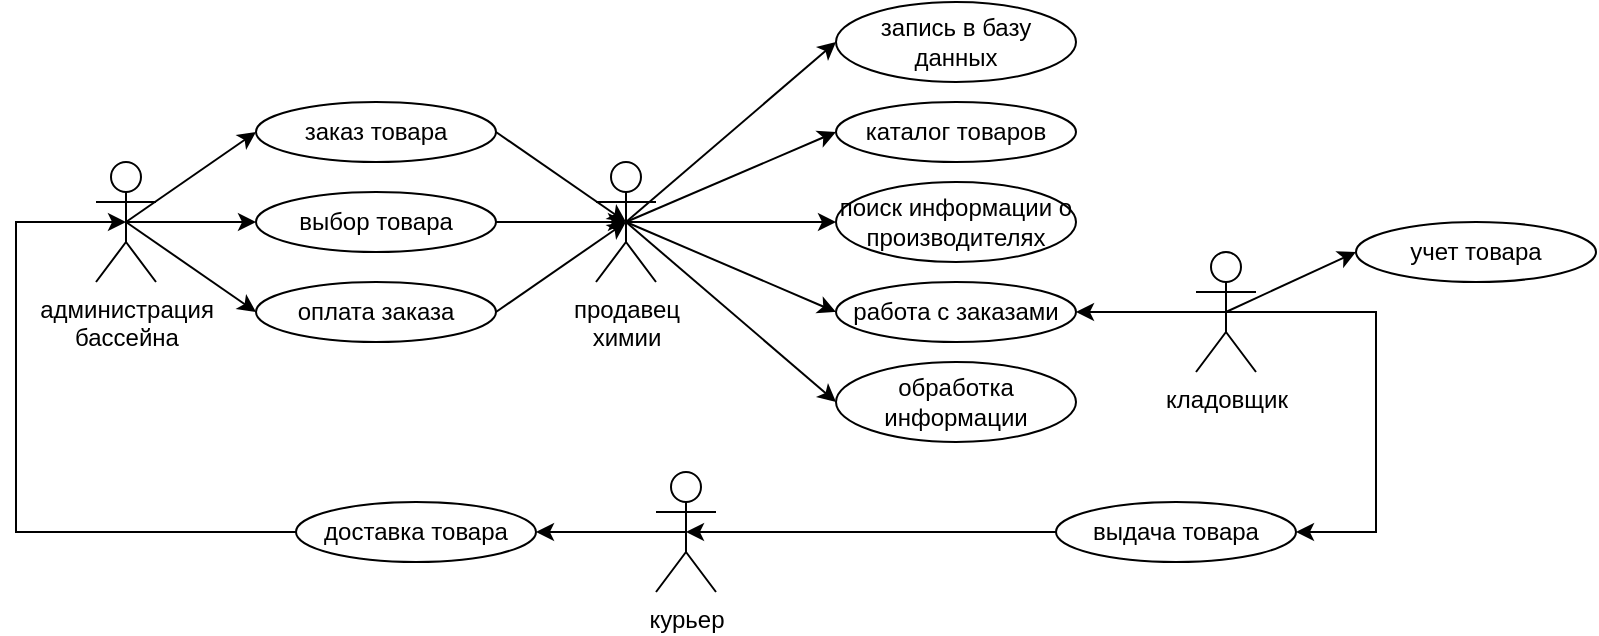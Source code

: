 <mxfile version="22.1.1" type="device">
  <diagram name="Страница — 1" id="0EOr3A-fzZXvAcdnVkre">
    <mxGraphModel dx="1635" dy="319" grid="1" gridSize="10" guides="1" tooltips="1" connect="1" arrows="1" fold="1" page="1" pageScale="1" pageWidth="827" pageHeight="1169" math="0" shadow="0">
      <root>
        <mxCell id="0" />
        <mxCell id="1" parent="0" />
        <mxCell id="yl6gZf291TgCJFR4R1FM-2" value="администрация&lt;br&gt;бассейна" style="shape=umlActor;verticalLabelPosition=bottom;verticalAlign=top;html=1;" vertex="1" parent="1">
          <mxGeometry x="40" y="140" width="30" height="60" as="geometry" />
        </mxCell>
        <mxCell id="yl6gZf291TgCJFR4R1FM-3" value="продавец&lt;br&gt;химии" style="shape=umlActor;verticalLabelPosition=bottom;verticalAlign=top;html=1;" vertex="1" parent="1">
          <mxGeometry x="290" y="140" width="30" height="60" as="geometry" />
        </mxCell>
        <mxCell id="yl6gZf291TgCJFR4R1FM-4" value="курьер" style="shape=umlActor;verticalLabelPosition=bottom;verticalAlign=top;html=1;" vertex="1" parent="1">
          <mxGeometry x="320" y="295" width="30" height="60" as="geometry" />
        </mxCell>
        <mxCell id="yl6gZf291TgCJFR4R1FM-5" value="заказ товара" style="ellipse;whiteSpace=wrap;html=1;" vertex="1" parent="1">
          <mxGeometry x="120" y="110" width="120" height="30" as="geometry" />
        </mxCell>
        <mxCell id="yl6gZf291TgCJFR4R1FM-6" value="выбор товара" style="ellipse;whiteSpace=wrap;html=1;" vertex="1" parent="1">
          <mxGeometry x="120" y="155" width="120" height="30" as="geometry" />
        </mxCell>
        <mxCell id="yl6gZf291TgCJFR4R1FM-7" value="оплата заказа" style="ellipse;whiteSpace=wrap;html=1;" vertex="1" parent="1">
          <mxGeometry x="120" y="200" width="120" height="30" as="geometry" />
        </mxCell>
        <mxCell id="yl6gZf291TgCJFR4R1FM-13" value="" style="endArrow=classic;html=1;rounded=0;exitX=0.5;exitY=0.5;exitDx=0;exitDy=0;exitPerimeter=0;entryX=0;entryY=0.5;entryDx=0;entryDy=0;" edge="1" parent="1" source="yl6gZf291TgCJFR4R1FM-2" target="yl6gZf291TgCJFR4R1FM-5">
          <mxGeometry width="50" height="50" relative="1" as="geometry">
            <mxPoint x="340" y="210" as="sourcePoint" />
            <mxPoint x="390" y="160" as="targetPoint" />
          </mxGeometry>
        </mxCell>
        <mxCell id="yl6gZf291TgCJFR4R1FM-14" value="" style="endArrow=classic;html=1;rounded=0;exitX=0.5;exitY=0.5;exitDx=0;exitDy=0;exitPerimeter=0;entryX=0;entryY=0.5;entryDx=0;entryDy=0;" edge="1" parent="1" source="yl6gZf291TgCJFR4R1FM-2" target="yl6gZf291TgCJFR4R1FM-6">
          <mxGeometry width="50" height="50" relative="1" as="geometry">
            <mxPoint x="340" y="210" as="sourcePoint" />
            <mxPoint x="390" y="160" as="targetPoint" />
          </mxGeometry>
        </mxCell>
        <mxCell id="yl6gZf291TgCJFR4R1FM-15" value="" style="endArrow=classic;html=1;rounded=0;exitX=0.5;exitY=0.5;exitDx=0;exitDy=0;exitPerimeter=0;entryX=0;entryY=0.5;entryDx=0;entryDy=0;" edge="1" parent="1" source="yl6gZf291TgCJFR4R1FM-2" target="yl6gZf291TgCJFR4R1FM-7">
          <mxGeometry width="50" height="50" relative="1" as="geometry">
            <mxPoint x="340" y="210" as="sourcePoint" />
            <mxPoint x="390" y="160" as="targetPoint" />
          </mxGeometry>
        </mxCell>
        <mxCell id="yl6gZf291TgCJFR4R1FM-16" value="" style="endArrow=classic;html=1;rounded=0;exitX=1;exitY=0.5;exitDx=0;exitDy=0;entryX=0.5;entryY=0.5;entryDx=0;entryDy=0;entryPerimeter=0;" edge="1" parent="1" source="yl6gZf291TgCJFR4R1FM-6" target="yl6gZf291TgCJFR4R1FM-3">
          <mxGeometry width="50" height="50" relative="1" as="geometry">
            <mxPoint x="340" y="210" as="sourcePoint" />
            <mxPoint x="390" y="160" as="targetPoint" />
          </mxGeometry>
        </mxCell>
        <mxCell id="yl6gZf291TgCJFR4R1FM-17" value="" style="endArrow=classic;html=1;rounded=0;exitX=1;exitY=0.5;exitDx=0;exitDy=0;entryX=0.5;entryY=0.5;entryDx=0;entryDy=0;entryPerimeter=0;" edge="1" parent="1" source="yl6gZf291TgCJFR4R1FM-5" target="yl6gZf291TgCJFR4R1FM-3">
          <mxGeometry width="50" height="50" relative="1" as="geometry">
            <mxPoint x="340" y="210" as="sourcePoint" />
            <mxPoint x="390" y="160" as="targetPoint" />
          </mxGeometry>
        </mxCell>
        <mxCell id="yl6gZf291TgCJFR4R1FM-18" value="" style="endArrow=classic;html=1;rounded=0;exitX=1;exitY=0.5;exitDx=0;exitDy=0;entryX=0.5;entryY=0.5;entryDx=0;entryDy=0;entryPerimeter=0;" edge="1" parent="1" source="yl6gZf291TgCJFR4R1FM-7" target="yl6gZf291TgCJFR4R1FM-3">
          <mxGeometry width="50" height="50" relative="1" as="geometry">
            <mxPoint x="340" y="210" as="sourcePoint" />
            <mxPoint x="390" y="160" as="targetPoint" />
          </mxGeometry>
        </mxCell>
        <mxCell id="yl6gZf291TgCJFR4R1FM-19" value="запись в базу данных" style="ellipse;whiteSpace=wrap;html=1;" vertex="1" parent="1">
          <mxGeometry x="410" y="60" width="120" height="40" as="geometry" />
        </mxCell>
        <mxCell id="yl6gZf291TgCJFR4R1FM-20" value="поиск информации о производителях" style="ellipse;whiteSpace=wrap;html=1;" vertex="1" parent="1">
          <mxGeometry x="410" y="150" width="120" height="40" as="geometry" />
        </mxCell>
        <mxCell id="yl6gZf291TgCJFR4R1FM-21" value="каталог товаров" style="ellipse;whiteSpace=wrap;html=1;" vertex="1" parent="1">
          <mxGeometry x="410" y="110" width="120" height="30" as="geometry" />
        </mxCell>
        <mxCell id="yl6gZf291TgCJFR4R1FM-22" value="работа с заказами" style="ellipse;whiteSpace=wrap;html=1;" vertex="1" parent="1">
          <mxGeometry x="410" y="200" width="120" height="30" as="geometry" />
        </mxCell>
        <mxCell id="yl6gZf291TgCJFR4R1FM-23" value="обработка информации" style="ellipse;whiteSpace=wrap;html=1;" vertex="1" parent="1">
          <mxGeometry x="410" y="240" width="120" height="40" as="geometry" />
        </mxCell>
        <mxCell id="yl6gZf291TgCJFR4R1FM-24" value="" style="endArrow=classic;html=1;rounded=0;exitX=0.5;exitY=0.5;exitDx=0;exitDy=0;exitPerimeter=0;entryX=0;entryY=0.5;entryDx=0;entryDy=0;" edge="1" parent="1" source="yl6gZf291TgCJFR4R1FM-3" target="yl6gZf291TgCJFR4R1FM-19">
          <mxGeometry width="50" height="50" relative="1" as="geometry">
            <mxPoint x="340" y="210" as="sourcePoint" />
            <mxPoint x="390" y="160" as="targetPoint" />
          </mxGeometry>
        </mxCell>
        <mxCell id="yl6gZf291TgCJFR4R1FM-25" value="" style="endArrow=classic;html=1;rounded=0;exitX=0.5;exitY=0.5;exitDx=0;exitDy=0;exitPerimeter=0;entryX=0;entryY=0.5;entryDx=0;entryDy=0;" edge="1" parent="1" source="yl6gZf291TgCJFR4R1FM-3" target="yl6gZf291TgCJFR4R1FM-20">
          <mxGeometry width="50" height="50" relative="1" as="geometry">
            <mxPoint x="340" y="210" as="sourcePoint" />
            <mxPoint x="390" y="160" as="targetPoint" />
          </mxGeometry>
        </mxCell>
        <mxCell id="yl6gZf291TgCJFR4R1FM-26" value="" style="endArrow=classic;html=1;rounded=0;exitX=0.5;exitY=0.5;exitDx=0;exitDy=0;exitPerimeter=0;entryX=0;entryY=0.5;entryDx=0;entryDy=0;" edge="1" parent="1" source="yl6gZf291TgCJFR4R1FM-3" target="yl6gZf291TgCJFR4R1FM-21">
          <mxGeometry width="50" height="50" relative="1" as="geometry">
            <mxPoint x="340" y="210" as="sourcePoint" />
            <mxPoint x="390" y="160" as="targetPoint" />
          </mxGeometry>
        </mxCell>
        <mxCell id="yl6gZf291TgCJFR4R1FM-27" value="" style="endArrow=classic;html=1;rounded=0;exitX=0.5;exitY=0.5;exitDx=0;exitDy=0;exitPerimeter=0;entryX=0;entryY=0.5;entryDx=0;entryDy=0;" edge="1" parent="1" source="yl6gZf291TgCJFR4R1FM-3" target="yl6gZf291TgCJFR4R1FM-22">
          <mxGeometry width="50" height="50" relative="1" as="geometry">
            <mxPoint x="340" y="210" as="sourcePoint" />
            <mxPoint x="390" y="160" as="targetPoint" />
          </mxGeometry>
        </mxCell>
        <mxCell id="yl6gZf291TgCJFR4R1FM-28" value="" style="endArrow=classic;html=1;rounded=0;entryX=0;entryY=0.5;entryDx=0;entryDy=0;exitX=0.5;exitY=0.5;exitDx=0;exitDy=0;exitPerimeter=0;" edge="1" parent="1" source="yl6gZf291TgCJFR4R1FM-3" target="yl6gZf291TgCJFR4R1FM-23">
          <mxGeometry width="50" height="50" relative="1" as="geometry">
            <mxPoint x="310" y="170" as="sourcePoint" />
            <mxPoint x="420" y="160" as="targetPoint" />
          </mxGeometry>
        </mxCell>
        <mxCell id="yl6gZf291TgCJFR4R1FM-29" value="кладовщик" style="shape=umlActor;verticalLabelPosition=bottom;verticalAlign=top;html=1;" vertex="1" parent="1">
          <mxGeometry x="590" y="185" width="30" height="60" as="geometry" />
        </mxCell>
        <mxCell id="yl6gZf291TgCJFR4R1FM-30" value="" style="endArrow=classic;html=1;rounded=0;exitX=0.5;exitY=0.5;exitDx=0;exitDy=0;exitPerimeter=0;entryX=1;entryY=0.5;entryDx=0;entryDy=0;" edge="1" parent="1" source="yl6gZf291TgCJFR4R1FM-29" target="yl6gZf291TgCJFR4R1FM-22">
          <mxGeometry width="50" height="50" relative="1" as="geometry">
            <mxPoint x="410" y="230" as="sourcePoint" />
            <mxPoint x="570" y="140" as="targetPoint" />
          </mxGeometry>
        </mxCell>
        <mxCell id="yl6gZf291TgCJFR4R1FM-31" value="учет товара" style="ellipse;whiteSpace=wrap;html=1;" vertex="1" parent="1">
          <mxGeometry x="670" y="170" width="120" height="30" as="geometry" />
        </mxCell>
        <mxCell id="yl6gZf291TgCJFR4R1FM-32" value="выдача товара" style="ellipse;whiteSpace=wrap;html=1;" vertex="1" parent="1">
          <mxGeometry x="520" y="310" width="120" height="30" as="geometry" />
        </mxCell>
        <mxCell id="yl6gZf291TgCJFR4R1FM-33" value="" style="endArrow=classic;html=1;rounded=0;exitX=0.5;exitY=0.5;exitDx=0;exitDy=0;exitPerimeter=0;entryX=0;entryY=0.5;entryDx=0;entryDy=0;" edge="1" parent="1" source="yl6gZf291TgCJFR4R1FM-29" target="yl6gZf291TgCJFR4R1FM-31">
          <mxGeometry width="50" height="50" relative="1" as="geometry">
            <mxPoint x="430" y="230" as="sourcePoint" />
            <mxPoint x="480" y="180" as="targetPoint" />
          </mxGeometry>
        </mxCell>
        <mxCell id="yl6gZf291TgCJFR4R1FM-34" value="" style="endArrow=classic;html=1;rounded=0;exitX=0.5;exitY=0.5;exitDx=0;exitDy=0;exitPerimeter=0;entryX=1;entryY=0.5;entryDx=0;entryDy=0;" edge="1" parent="1" source="yl6gZf291TgCJFR4R1FM-29" target="yl6gZf291TgCJFR4R1FM-32">
          <mxGeometry width="50" height="50" relative="1" as="geometry">
            <mxPoint x="430" y="230" as="sourcePoint" />
            <mxPoint x="480" y="180" as="targetPoint" />
            <Array as="points">
              <mxPoint x="680" y="215" />
              <mxPoint x="680" y="325" />
            </Array>
          </mxGeometry>
        </mxCell>
        <mxCell id="yl6gZf291TgCJFR4R1FM-35" value="" style="endArrow=classic;html=1;rounded=0;exitX=0;exitY=0.5;exitDx=0;exitDy=0;entryX=0.5;entryY=0.5;entryDx=0;entryDy=0;entryPerimeter=0;" edge="1" parent="1" source="yl6gZf291TgCJFR4R1FM-32" target="yl6gZf291TgCJFR4R1FM-4">
          <mxGeometry width="50" height="50" relative="1" as="geometry">
            <mxPoint x="430" y="230" as="sourcePoint" />
            <mxPoint x="480" y="180" as="targetPoint" />
          </mxGeometry>
        </mxCell>
        <mxCell id="yl6gZf291TgCJFR4R1FM-36" value="доставка товара" style="ellipse;whiteSpace=wrap;html=1;" vertex="1" parent="1">
          <mxGeometry x="140" y="310" width="120" height="30" as="geometry" />
        </mxCell>
        <mxCell id="yl6gZf291TgCJFR4R1FM-37" value="" style="endArrow=classic;html=1;rounded=0;exitX=0.5;exitY=0.5;exitDx=0;exitDy=0;exitPerimeter=0;entryX=1;entryY=0.5;entryDx=0;entryDy=0;" edge="1" parent="1" source="yl6gZf291TgCJFR4R1FM-4" target="yl6gZf291TgCJFR4R1FM-36">
          <mxGeometry width="50" height="50" relative="1" as="geometry">
            <mxPoint x="430" y="230" as="sourcePoint" />
            <mxPoint x="480" y="180" as="targetPoint" />
          </mxGeometry>
        </mxCell>
        <mxCell id="yl6gZf291TgCJFR4R1FM-38" value="" style="endArrow=classic;html=1;rounded=0;exitX=0;exitY=0.5;exitDx=0;exitDy=0;entryX=0.5;entryY=0.5;entryDx=0;entryDy=0;entryPerimeter=0;" edge="1" parent="1" source="yl6gZf291TgCJFR4R1FM-36" target="yl6gZf291TgCJFR4R1FM-2">
          <mxGeometry width="50" height="50" relative="1" as="geometry">
            <mxPoint x="430" y="230" as="sourcePoint" />
            <mxPoint x="480" y="180" as="targetPoint" />
            <Array as="points">
              <mxPoint y="325" />
              <mxPoint y="170" />
            </Array>
          </mxGeometry>
        </mxCell>
      </root>
    </mxGraphModel>
  </diagram>
</mxfile>
